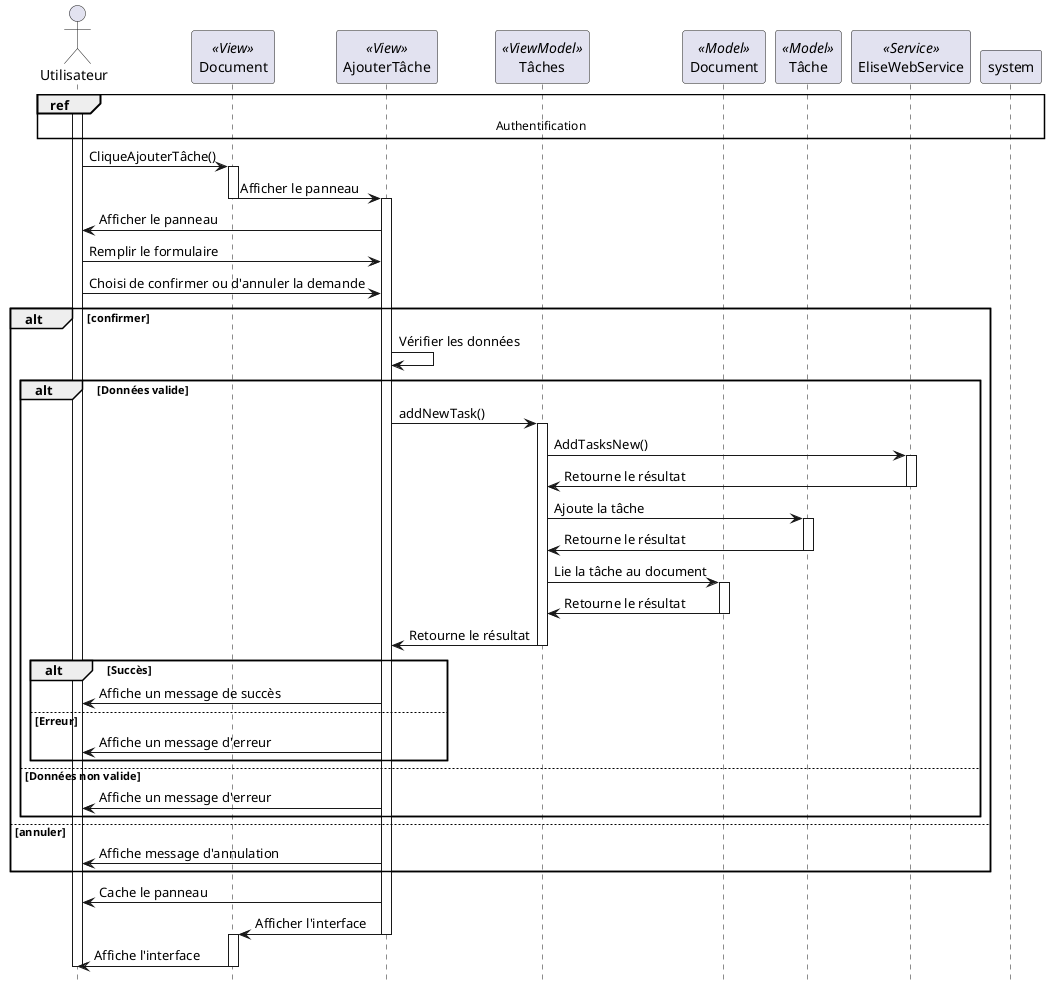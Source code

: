 @startuml sequence_add_task

hide footbox


actor "Utilisateur" as user
participant "Document" as docView << View >>
participant "AjouterTâche" as addTask << View >>
participant "Tâches" as taskVm << ViewModel >>
participant "Document" as docM << Model >>
participant "Tâche" as taskM << Model >>
participant "EliseWebService" as ws << Service >>



ref over user, system,docView,addTask,taskVm,docM,taskM,ws : Authentification
activate user
user -> docView: CliqueAjouterTâche()
activate docView
docView -> addTask: Afficher le panneau
deactivate docView
activate addTask
addTask -> user: Afficher le panneau 
user -> addTask: Remplir le formulaire
user -> addTask: Choisi de confirmer ou d'annuler la demande

alt confirmer
addTask -> addTask: Vérifier les données
alt Données valide
addTask -> taskVm: addNewTask()
activate taskVm
taskVm -> ws: AddTasksNew()
activate ws
ws -> taskVm: Retourne le résultat
deactivate ws
taskVm -> taskM: Ajoute la tâche
activate taskM
taskM -> taskVm: Retourne le résultat
deactivate taskM
taskVm -> docM: Lie la tâche au document
activate docM
docM -> taskVm: Retourne le résultat
deactivate docM
taskVm -> addTask: Retourne le résultat
deactivate taskVm
alt Succès
addTask -> user : Affiche un message de succès
else Erreur
addTask -> user : Affiche un message d'erreur
end
else Données non valide
activate addTask
addTask -> user : Affiche un message d'erreur
end
else annuler
  addTask -> user : Affiche message d'annulation
end

addTask -> user : Cache le panneau
addTask -> docView : Afficher l'interface
deactivate addTask
activate docView
docView -> user : Affiche l'interface
deactivate docView
deactivate user